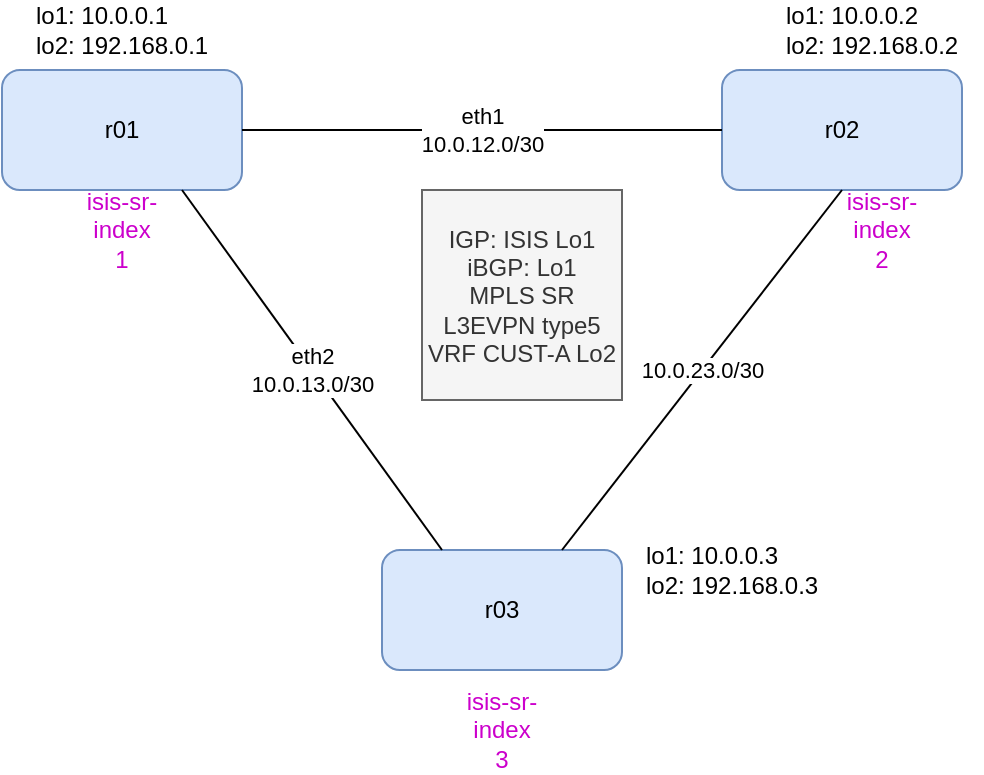 <mxfile version="13.3.7" type="device"><diagram id="N1NaEoDT0iW7sGfMpd53" name="Page-1"><mxGraphModel dx="2160" dy="1323" grid="1" gridSize="10" guides="1" tooltips="1" connect="1" arrows="1" fold="1" page="1" pageScale="1" pageWidth="827" pageHeight="1169" math="0" shadow="0"><root><mxCell id="0"/><mxCell id="1" parent="0"/><mxCell id="XtmijL3rcw4uaa1yykFE-1" value="r01" style="rounded=1;whiteSpace=wrap;html=1;fillColor=#dae8fc;strokeColor=#6c8ebf;" parent="1" vertex="1"><mxGeometry x="140" y="70" width="120" height="60" as="geometry"/></mxCell><mxCell id="XtmijL3rcw4uaa1yykFE-2" value="r02" style="rounded=1;whiteSpace=wrap;html=1;fillColor=#dae8fc;strokeColor=#6c8ebf;" parent="1" vertex="1"><mxGeometry x="500" y="70" width="120" height="60" as="geometry"/></mxCell><mxCell id="XtmijL3rcw4uaa1yykFE-5" value="r03" style="rounded=1;whiteSpace=wrap;html=1;fillColor=#dae8fc;strokeColor=#6c8ebf;" parent="1" vertex="1"><mxGeometry x="330" y="310" width="120" height="60" as="geometry"/></mxCell><mxCell id="XtmijL3rcw4uaa1yykFE-7" value="eth1&lt;br&gt;10.0.12.0/30" style="endArrow=none;html=1;entryX=1;entryY=0.5;entryDx=0;entryDy=0;" parent="1" source="XtmijL3rcw4uaa1yykFE-2" target="XtmijL3rcw4uaa1yykFE-1" edge="1"><mxGeometry width="50" height="50" relative="1" as="geometry"><mxPoint x="140" y="350" as="sourcePoint"/><mxPoint x="190" y="300" as="targetPoint"/></mxGeometry></mxCell><mxCell id="XtmijL3rcw4uaa1yykFE-10" value="eth2&lt;br&gt;10.0.13.0/30" style="endArrow=none;html=1;entryX=0.25;entryY=0;entryDx=0;entryDy=0;exitX=0.75;exitY=1;exitDx=0;exitDy=0;" parent="1" source="XtmijL3rcw4uaa1yykFE-1" target="XtmijL3rcw4uaa1yykFE-5" edge="1"><mxGeometry width="50" height="50" relative="1" as="geometry"><mxPoint x="290" y="120" as="sourcePoint"/><mxPoint x="380" y="-100" as="targetPoint"/></mxGeometry></mxCell><mxCell id="XtmijL3rcw4uaa1yykFE-11" value="10.0.23.0/30" style="endArrow=none;html=1;entryX=0.75;entryY=0;entryDx=0;entryDy=0;exitX=0.5;exitY=1;exitDx=0;exitDy=0;" parent="1" source="XtmijL3rcw4uaa1yykFE-2" target="XtmijL3rcw4uaa1yykFE-5" edge="1"><mxGeometry width="50" height="50" relative="1" as="geometry"><mxPoint x="200" y="380" as="sourcePoint"/><mxPoint x="250" y="330" as="targetPoint"/></mxGeometry></mxCell><mxCell id="XtmijL3rcw4uaa1yykFE-14" value="IGP: ISIS Lo1&lt;br&gt;iBGP: Lo1&lt;br&gt;MPLS SR&lt;br&gt;L3EVPN type5&lt;br&gt;VRF CUST-A Lo2" style="text;html=1;strokeColor=#666666;fillColor=#f5f5f5;align=center;verticalAlign=middle;whiteSpace=wrap;rounded=0;fontColor=#333333;" parent="1" vertex="1"><mxGeometry x="350" y="130" width="100" height="105" as="geometry"/></mxCell><mxCell id="XtmijL3rcw4uaa1yykFE-15" value="&lt;font color=&quot;#cc00cc&quot;&gt;isis-sr-index&lt;br&gt;1&lt;/font&gt;&lt;br&gt;" style="text;html=1;strokeColor=none;fillColor=none;align=center;verticalAlign=middle;whiteSpace=wrap;rounded=0;" parent="1" vertex="1"><mxGeometry x="180" y="140" width="40" height="20" as="geometry"/></mxCell><mxCell id="XtmijL3rcw4uaa1yykFE-16" value="&lt;font color=&quot;#cc00cc&quot;&gt;isis-sr-index&lt;br&gt;2&lt;/font&gt;" style="text;html=1;strokeColor=none;fillColor=none;align=center;verticalAlign=middle;whiteSpace=wrap;rounded=0;" parent="1" vertex="1"><mxGeometry x="560" y="140" width="40" height="20" as="geometry"/></mxCell><mxCell id="XtmijL3rcw4uaa1yykFE-17" value="&lt;font color=&quot;#cc00cc&quot;&gt;isis-sr-index&lt;br&gt;3&lt;/font&gt;" style="text;html=1;strokeColor=none;fillColor=none;align=center;verticalAlign=middle;whiteSpace=wrap;rounded=0;" parent="1" vertex="1"><mxGeometry x="370" y="390" width="40" height="20" as="geometry"/></mxCell><mxCell id="XtmijL3rcw4uaa1yykFE-22" value="lo1: 10.0.0.1&lt;br&gt;lo2: 192.168.0.1" style="text;html=1;strokeColor=none;fillColor=none;align=left;verticalAlign=middle;whiteSpace=wrap;rounded=0;" parent="1" vertex="1"><mxGeometry x="155" y="40" width="90" height="20" as="geometry"/></mxCell><mxCell id="XtmijL3rcw4uaa1yykFE-24" value="lo1: 10.0.0.3&lt;br&gt;lo2: 192.168.0.3" style="text;html=1;strokeColor=none;fillColor=none;align=left;verticalAlign=middle;whiteSpace=wrap;rounded=0;" parent="1" vertex="1"><mxGeometry x="460" y="310" width="90" height="20" as="geometry"/></mxCell><mxCell id="XtmijL3rcw4uaa1yykFE-25" value="lo1: 10.0.0.2&lt;br&gt;lo2: 192.168.0.2&amp;nbsp;" style="text;html=1;strokeColor=none;fillColor=none;align=left;verticalAlign=middle;whiteSpace=wrap;rounded=0;" parent="1" vertex="1"><mxGeometry x="530" y="40" width="100" height="20" as="geometry"/></mxCell></root></mxGraphModel></diagram></mxfile>